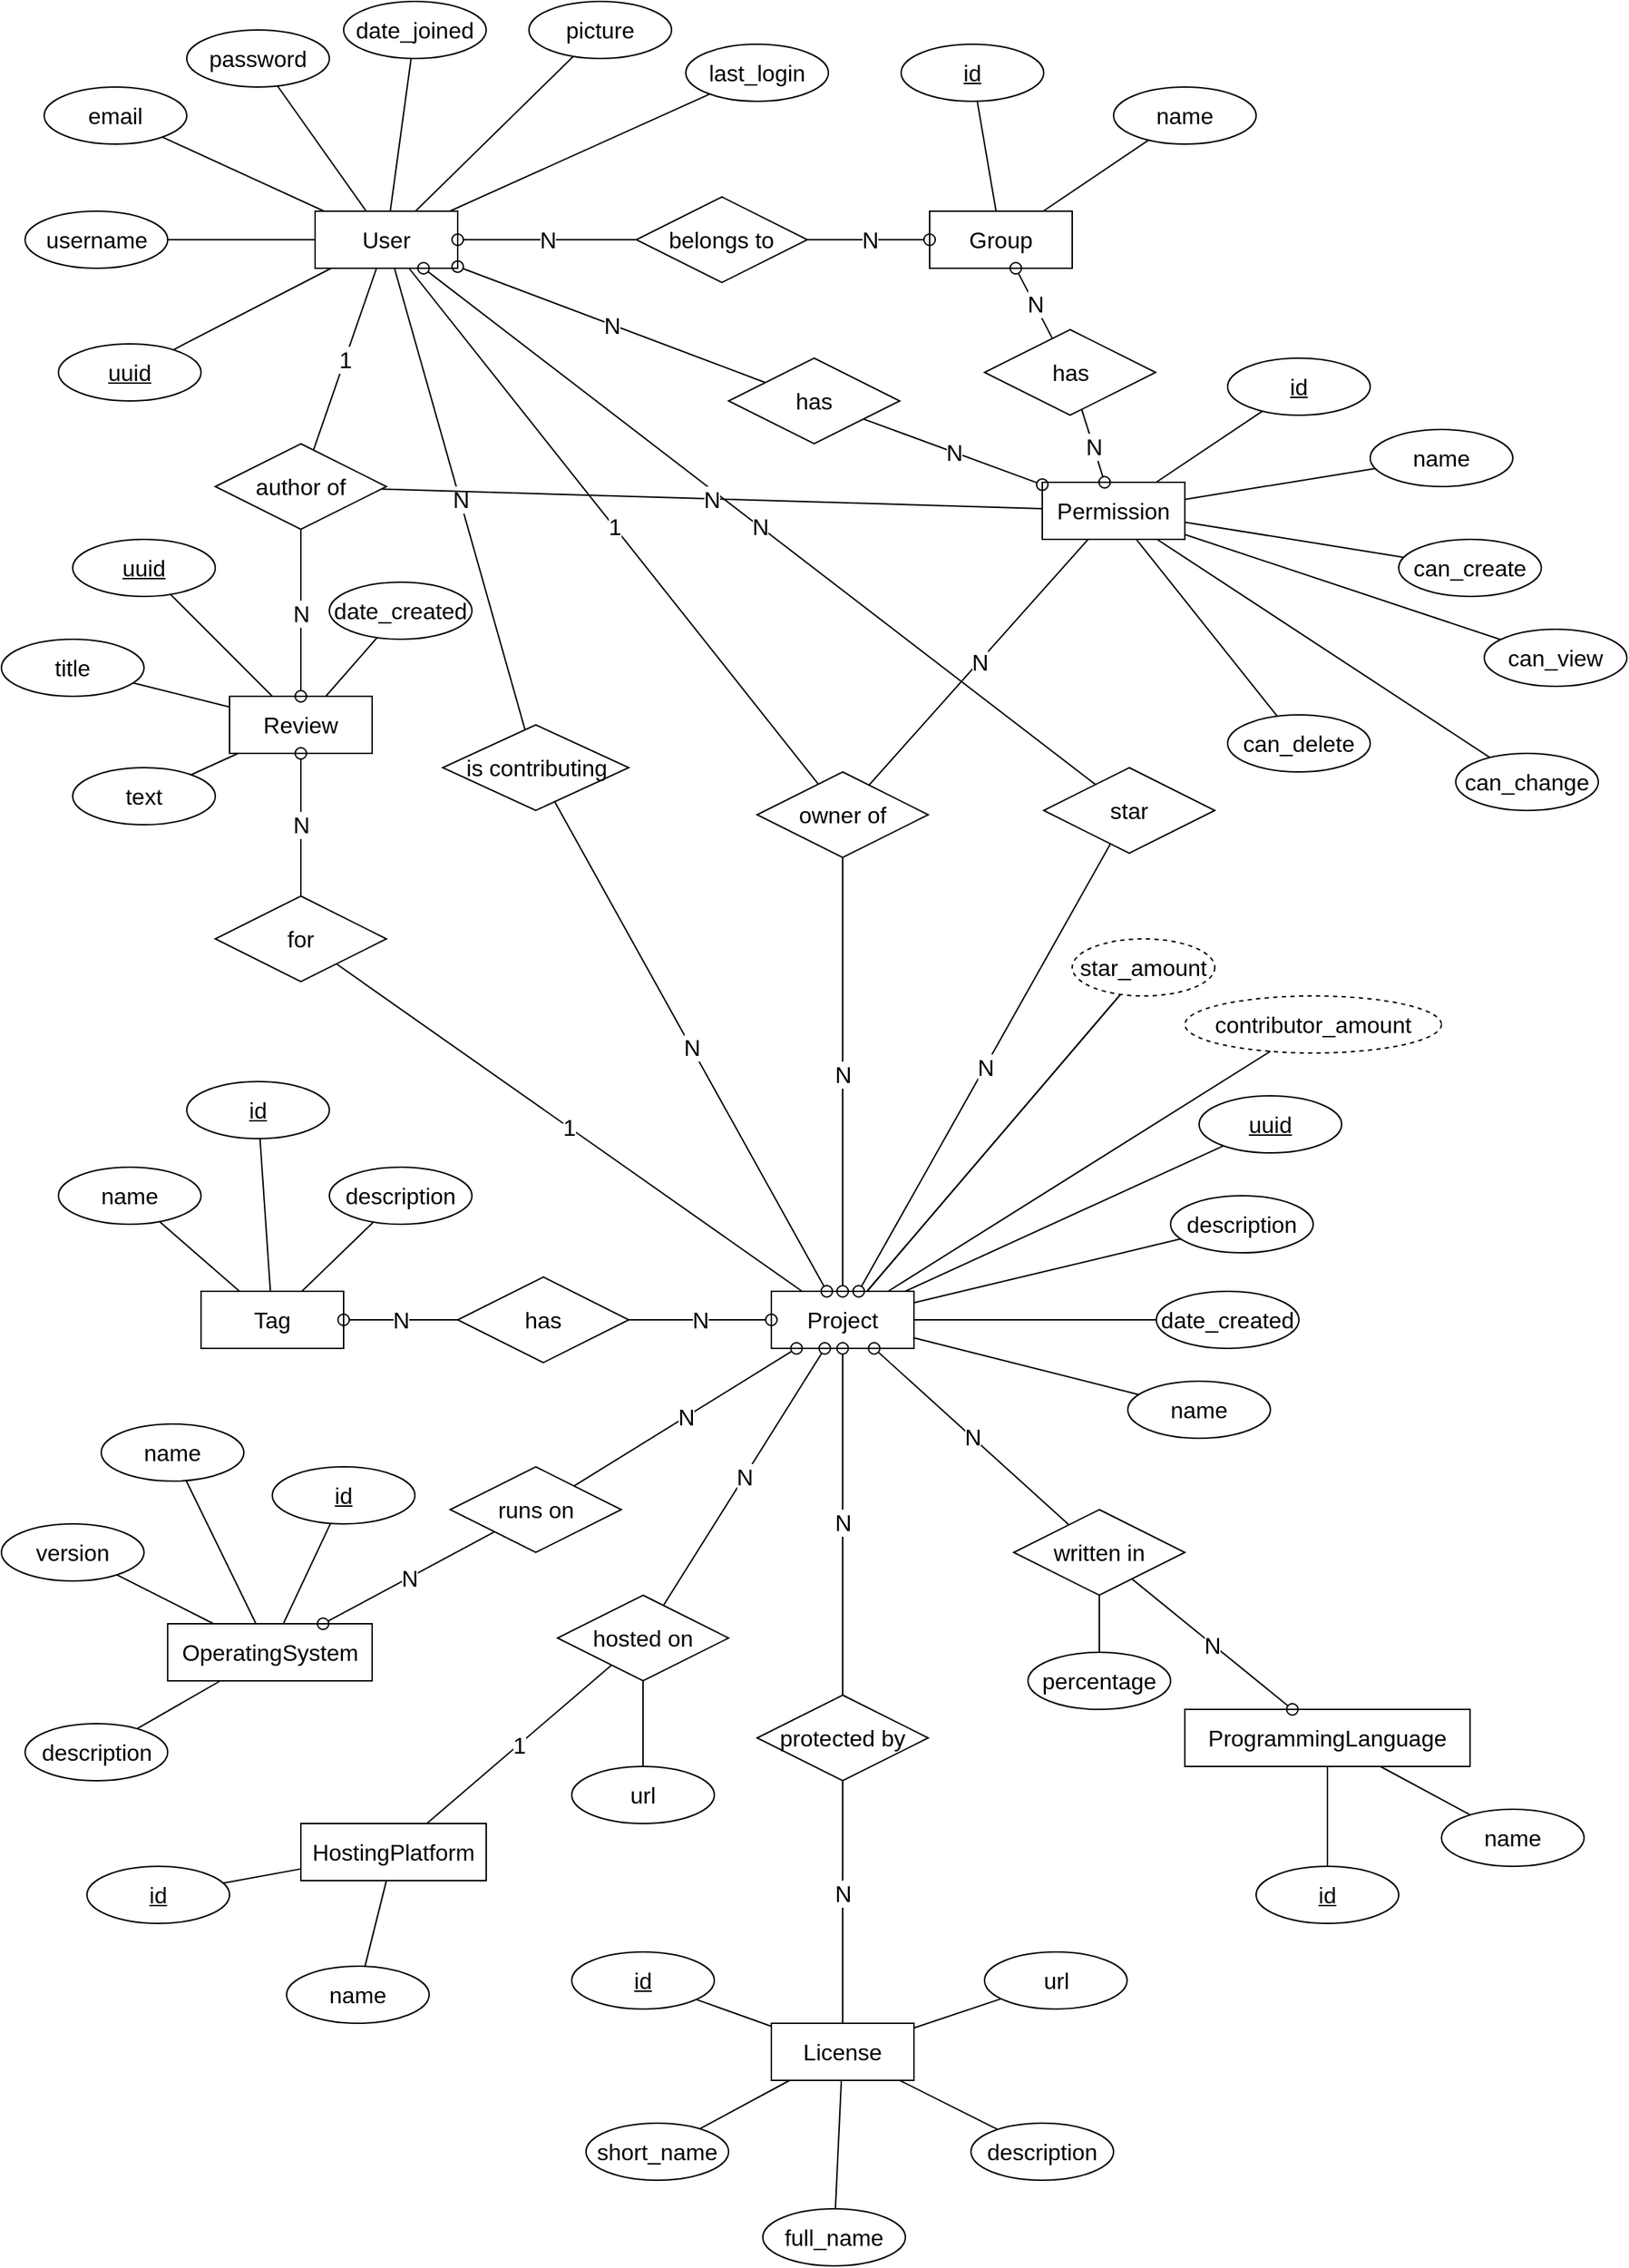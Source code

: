 <mxfile version="21.1.5" type="embed">
  <diagram name="Page-1" id="9f46799a-70d6-7492-0946-bef42562c5a5">
    <mxGraphModel dx="-41" dy="817" grid="1" gridSize="10" guides="1" tooltips="1" connect="1" arrows="1" fold="1" page="1" pageScale="1" pageWidth="1169" pageHeight="1654" background="none" math="0" shadow="0">
      <root>
        <mxCell id="0" />
        <mxCell id="1" parent="0" />
        <mxCell id="252" value="&lt;div&gt;User&lt;/div&gt;" style="whiteSpace=wrap;html=1;align=center;fontSize=16;movable=0;resizable=0;rotatable=0;deletable=0;editable=0;locked=1;connectable=0;" parent="1" vertex="1">
          <mxGeometry x="1404" y="181" width="100" height="40" as="geometry" />
        </mxCell>
        <mxCell id="253" value="username" style="ellipse;whiteSpace=wrap;html=1;align=center;fontSize=16;movable=0;resizable=0;rotatable=0;deletable=0;editable=0;locked=1;connectable=0;" parent="1" vertex="1">
          <mxGeometry x="1200.61" y="181" width="100" height="40" as="geometry" />
        </mxCell>
        <mxCell id="254" value="uuid" style="ellipse;whiteSpace=wrap;html=1;align=center;fontStyle=4;fontSize=16;movable=0;resizable=0;rotatable=0;deletable=0;editable=0;locked=1;connectable=0;" parent="1" vertex="1">
          <mxGeometry x="1224" y="274" width="100" height="40" as="geometry" />
        </mxCell>
        <mxCell id="255" value="email" style="ellipse;whiteSpace=wrap;html=1;align=center;fontSize=16;movable=0;resizable=0;rotatable=0;deletable=0;editable=0;locked=1;connectable=0;" parent="1" vertex="1">
          <mxGeometry x="1214" y="94" width="100" height="40" as="geometry" />
        </mxCell>
        <mxCell id="256" value="password" style="ellipse;whiteSpace=wrap;html=1;align=center;fontSize=16;movable=0;resizable=0;rotatable=0;deletable=0;editable=0;locked=1;connectable=0;" parent="1" vertex="1">
          <mxGeometry x="1314" y="54" width="100" height="40" as="geometry" />
        </mxCell>
        <mxCell id="257" value="" style="endArrow=none;html=1;rounded=0;fontSize=12;startSize=8;endSize=8;curved=1;movable=0;resizable=0;rotatable=0;deletable=0;editable=0;locked=1;connectable=0;" parent="1" source="254" target="252" edge="1">
          <mxGeometry relative="1" as="geometry">
            <mxPoint x="2235" y="701" as="sourcePoint" />
            <mxPoint x="2395" y="701" as="targetPoint" />
          </mxGeometry>
        </mxCell>
        <mxCell id="258" value="" style="endArrow=none;html=1;rounded=0;fontSize=12;startSize=8;endSize=8;curved=1;movable=0;resizable=0;rotatable=0;deletable=0;editable=0;locked=1;connectable=0;" parent="1" source="255" target="252" edge="1">
          <mxGeometry relative="1" as="geometry">
            <mxPoint x="2235" y="701" as="sourcePoint" />
            <mxPoint x="2395" y="701" as="targetPoint" />
          </mxGeometry>
        </mxCell>
        <mxCell id="259" value="" style="endArrow=none;html=1;rounded=0;fontSize=12;startSize=8;endSize=8;curved=1;movable=0;resizable=0;rotatable=0;deletable=0;editable=0;locked=1;connectable=0;" parent="1" source="252" target="256" edge="1">
          <mxGeometry relative="1" as="geometry">
            <mxPoint x="2235" y="701" as="sourcePoint" />
            <mxPoint x="2395" y="701" as="targetPoint" />
          </mxGeometry>
        </mxCell>
        <mxCell id="260" value="" style="endArrow=none;html=1;rounded=0;fontSize=12;startSize=8;endSize=8;curved=1;movable=0;resizable=0;rotatable=0;deletable=0;editable=0;locked=1;connectable=0;" parent="1" source="253" target="252" edge="1">
          <mxGeometry relative="1" as="geometry">
            <mxPoint x="2235" y="701" as="sourcePoint" />
            <mxPoint x="2395" y="701" as="targetPoint" />
          </mxGeometry>
        </mxCell>
        <mxCell id="261" value="&lt;div&gt;Project&lt;/div&gt;" style="whiteSpace=wrap;html=1;align=center;fontSize=16;movable=0;resizable=0;rotatable=0;deletable=0;editable=0;locked=1;connectable=0;" parent="1" vertex="1">
          <mxGeometry x="1724" y="938" width="100" height="40" as="geometry" />
        </mxCell>
        <mxCell id="262" value="uuid" style="ellipse;whiteSpace=wrap;html=1;align=center;fontStyle=4;fontSize=16;movable=0;resizable=0;rotatable=0;deletable=0;editable=0;locked=1;connectable=0;" parent="1" vertex="1">
          <mxGeometry x="2024" y="801" width="100" height="40" as="geometry" />
        </mxCell>
        <mxCell id="263" value="name" style="ellipse;whiteSpace=wrap;html=1;align=center;fontSize=16;movable=0;resizable=0;rotatable=0;deletable=0;editable=0;locked=1;connectable=0;" parent="1" vertex="1">
          <mxGeometry x="1974" y="1001" width="100" height="40" as="geometry" />
        </mxCell>
        <mxCell id="264" value="&lt;div&gt;description&lt;/div&gt;" style="ellipse;whiteSpace=wrap;html=1;align=center;fontSize=16;movable=0;resizable=0;rotatable=0;deletable=0;editable=0;locked=1;connectable=0;" parent="1" vertex="1">
          <mxGeometry x="2004" y="871" width="100" height="40" as="geometry" />
        </mxCell>
        <mxCell id="265" value="date_created" style="ellipse;whiteSpace=wrap;html=1;align=center;fontSize=16;movable=0;resizable=0;rotatable=0;deletable=0;editable=0;locked=1;connectable=0;" parent="1" vertex="1">
          <mxGeometry x="1994" y="938" width="100" height="40" as="geometry" />
        </mxCell>
        <mxCell id="266" value="" style="endArrow=none;html=1;rounded=0;fontSize=12;startSize=8;endSize=8;curved=1;movable=0;resizable=0;rotatable=0;deletable=0;editable=0;locked=1;connectable=0;" parent="1" source="261" target="264" edge="1">
          <mxGeometry relative="1" as="geometry">
            <mxPoint x="2245" y="3551" as="sourcePoint" />
            <mxPoint x="2405" y="3551" as="targetPoint" />
          </mxGeometry>
        </mxCell>
        <mxCell id="267" value="" style="endArrow=none;html=1;rounded=0;fontSize=12;startSize=8;endSize=8;curved=1;movable=0;resizable=0;rotatable=0;deletable=0;editable=0;locked=1;connectable=0;" parent="1" source="263" target="261" edge="1">
          <mxGeometry relative="1" as="geometry">
            <mxPoint x="2245" y="3551" as="sourcePoint" />
            <mxPoint x="2405" y="3551" as="targetPoint" />
          </mxGeometry>
        </mxCell>
        <mxCell id="268" value="" style="endArrow=none;html=1;rounded=0;fontSize=12;startSize=8;endSize=8;curved=1;movable=0;resizable=0;rotatable=0;deletable=0;editable=0;locked=1;connectable=0;" parent="1" source="262" target="261" edge="1">
          <mxGeometry relative="1" as="geometry">
            <mxPoint x="2245" y="3551" as="sourcePoint" />
            <mxPoint x="2405" y="3551" as="targetPoint" />
          </mxGeometry>
        </mxCell>
        <mxCell id="269" value="" style="endArrow=none;html=1;rounded=0;fontSize=12;startSize=8;endSize=8;curved=1;movable=0;resizable=0;rotatable=0;deletable=0;editable=0;locked=1;connectable=0;" parent="1" source="261" target="265" edge="1">
          <mxGeometry relative="1" as="geometry">
            <mxPoint x="2245" y="3551" as="sourcePoint" />
            <mxPoint x="2405" y="3551" as="targetPoint" />
          </mxGeometry>
        </mxCell>
        <mxCell id="271" value="" style="endArrow=oval;html=1;rounded=0;fontSize=12;startSize=8;endSize=8;startArrow=none;startFill=0;endFill=0;movable=0;resizable=0;rotatable=0;deletable=0;editable=0;locked=1;connectable=0;" parent="1" source="429" target="261" edge="1">
          <mxGeometry relative="1" as="geometry">
            <mxPoint x="1774" y="646.0" as="sourcePoint" />
            <mxPoint x="2405" y="3551" as="targetPoint" />
          </mxGeometry>
        </mxCell>
        <mxCell id="272" value="N" style="edgeLabel;html=1;align=center;verticalAlign=middle;resizable=0;points=[];fontSize=16;movable=0;rotatable=0;deletable=0;editable=0;locked=1;connectable=0;" parent="271" vertex="1" connectable="0">
          <mxGeometry relative="1" as="geometry">
            <mxPoint as="offset" />
          </mxGeometry>
        </mxCell>
        <mxCell id="273" value="" style="endArrow=none;html=1;rounded=0;fontSize=12;startSize=8;endSize=8;curved=1;movable=0;resizable=0;rotatable=0;deletable=0;editable=0;locked=1;connectable=0;" parent="1" source="252" target="429" edge="1">
          <mxGeometry relative="1" as="geometry">
            <mxPoint x="2265" y="1401" as="sourcePoint" />
            <mxPoint x="1772.788" y="556.548" as="targetPoint" />
          </mxGeometry>
        </mxCell>
        <mxCell id="274" value="&lt;div&gt;1&lt;/div&gt;" style="edgeLabel;html=1;align=center;verticalAlign=middle;resizable=0;points=[];fontSize=16;movable=0;rotatable=0;deletable=0;editable=0;locked=1;connectable=0;" parent="273" vertex="1" connectable="0">
          <mxGeometry relative="1" as="geometry">
            <mxPoint as="offset" />
          </mxGeometry>
        </mxCell>
        <mxCell id="275" value="License" style="whiteSpace=wrap;html=1;align=center;fontSize=16;movable=0;resizable=0;rotatable=0;deletable=0;editable=0;locked=1;connectable=0;" parent="1" vertex="1">
          <mxGeometry x="1724" y="1451" width="100" height="40" as="geometry" />
        </mxCell>
        <mxCell id="276" value="protected by" style="shape=rhombus;perimeter=rhombusPerimeter;whiteSpace=wrap;html=1;align=center;fontSize=16;movable=0;resizable=0;rotatable=0;deletable=0;editable=0;locked=1;connectable=0;" parent="1" vertex="1">
          <mxGeometry x="1714" y="1221" width="120" height="60" as="geometry" />
        </mxCell>
        <mxCell id="277" value="" style="endArrow=none;html=1;rounded=0;fontSize=12;startSize=8;endSize=8;curved=1;endFill=0;movable=0;resizable=0;rotatable=0;deletable=0;editable=0;locked=1;connectable=0;" parent="1" source="276" target="275" edge="1">
          <mxGeometry relative="1" as="geometry">
            <mxPoint x="3135" y="3621" as="sourcePoint" />
            <mxPoint x="3495" y="4151" as="targetPoint" />
          </mxGeometry>
        </mxCell>
        <mxCell id="278" value="&lt;div&gt;N&lt;/div&gt;" style="edgeLabel;html=1;align=center;verticalAlign=middle;resizable=0;points=[];fontSize=16;movable=0;rotatable=0;deletable=0;editable=0;locked=1;connectable=0;" parent="277" vertex="1" connectable="0">
          <mxGeometry relative="1" as="geometry">
            <mxPoint y="-6" as="offset" />
          </mxGeometry>
        </mxCell>
        <mxCell id="279" value="" style="endArrow=none;html=1;rounded=0;fontSize=12;startSize=8;endSize=8;curved=1;startArrow=oval;startFill=0;movable=0;resizable=0;rotatable=0;deletable=0;editable=0;locked=1;connectable=0;" parent="1" source="261" target="276" edge="1">
          <mxGeometry relative="1" as="geometry">
            <mxPoint x="1865" y="2591" as="sourcePoint" />
            <mxPoint x="1695" y="2621" as="targetPoint" />
          </mxGeometry>
        </mxCell>
        <mxCell id="280" value="N" style="edgeLabel;html=1;align=center;verticalAlign=middle;resizable=0;points=[];fontSize=16;movable=0;rotatable=0;deletable=0;editable=0;locked=1;connectable=0;" parent="279" vertex="1" connectable="0">
          <mxGeometry relative="1" as="geometry">
            <mxPoint as="offset" />
          </mxGeometry>
        </mxCell>
        <mxCell id="281" value="&lt;div&gt;short_name&lt;/div&gt;" style="ellipse;whiteSpace=wrap;html=1;align=center;fontSize=16;movable=0;resizable=0;rotatable=0;deletable=0;editable=0;locked=1;connectable=0;" parent="1" vertex="1">
          <mxGeometry x="1594" y="1521" width="100" height="40" as="geometry" />
        </mxCell>
        <mxCell id="282" value="id" style="ellipse;whiteSpace=wrap;html=1;align=center;fontStyle=4;fontSize=16;movable=0;resizable=0;rotatable=0;deletable=0;editable=0;locked=1;connectable=0;" parent="1" vertex="1">
          <mxGeometry x="1584" y="1401" width="100" height="40" as="geometry" />
        </mxCell>
        <mxCell id="283" value="&lt;div&gt;full_name&lt;/div&gt;" style="ellipse;whiteSpace=wrap;html=1;align=center;fontSize=16;movable=0;resizable=0;rotatable=0;deletable=0;editable=0;locked=1;connectable=0;" parent="1" vertex="1">
          <mxGeometry x="1718" y="1581" width="100" height="40" as="geometry" />
        </mxCell>
        <mxCell id="284" value="url" style="ellipse;whiteSpace=wrap;html=1;align=center;fontSize=16;movable=0;resizable=0;rotatable=0;deletable=0;editable=0;locked=1;connectable=0;" parent="1" vertex="1">
          <mxGeometry x="1873.5" y="1401" width="100" height="40" as="geometry" />
        </mxCell>
        <mxCell id="285" value="description" style="ellipse;whiteSpace=wrap;html=1;align=center;fontSize=16;movable=0;resizable=0;rotatable=0;deletable=0;editable=0;locked=1;connectable=0;" parent="1" vertex="1">
          <mxGeometry x="1864" y="1521" width="100" height="40" as="geometry" />
        </mxCell>
        <mxCell id="286" value="" style="endArrow=none;html=1;rounded=0;fontSize=12;startSize=8;endSize=8;curved=1;movable=0;resizable=0;rotatable=0;deletable=0;editable=0;locked=1;connectable=0;" parent="1" source="285" target="275" edge="1">
          <mxGeometry relative="1" as="geometry">
            <mxPoint x="3155" y="4049.5" as="sourcePoint" />
            <mxPoint x="3315" y="4049.5" as="targetPoint" />
          </mxGeometry>
        </mxCell>
        <mxCell id="287" value="" style="endArrow=none;html=1;rounded=0;fontSize=12;startSize=8;endSize=8;curved=1;movable=0;resizable=0;rotatable=0;deletable=0;editable=0;locked=1;connectable=0;" parent="1" source="275" target="283" edge="1">
          <mxGeometry relative="1" as="geometry">
            <mxPoint x="3005" y="4269.5" as="sourcePoint" />
            <mxPoint x="3165" y="4269.5" as="targetPoint" />
          </mxGeometry>
        </mxCell>
        <mxCell id="288" value="" style="endArrow=none;html=1;rounded=0;fontSize=12;startSize=8;endSize=8;curved=1;movable=0;resizable=0;rotatable=0;deletable=0;editable=0;locked=1;connectable=0;" parent="1" source="275" target="284" edge="1">
          <mxGeometry relative="1" as="geometry">
            <mxPoint x="3155" y="4049.5" as="sourcePoint" />
            <mxPoint x="3315" y="4049.5" as="targetPoint" />
          </mxGeometry>
        </mxCell>
        <mxCell id="289" value="" style="endArrow=none;html=1;rounded=0;fontSize=12;startSize=8;endSize=8;curved=1;movable=0;resizable=0;rotatable=0;deletable=0;editable=0;locked=1;connectable=0;" parent="1" source="275" target="281" edge="1">
          <mxGeometry relative="1" as="geometry">
            <mxPoint x="2235" y="3689.5" as="sourcePoint" />
            <mxPoint x="2395" y="3689.5" as="targetPoint" />
          </mxGeometry>
        </mxCell>
        <mxCell id="290" value="" style="endArrow=none;html=1;rounded=0;fontSize=12;startSize=8;endSize=8;curved=1;movable=0;resizable=0;rotatable=0;deletable=0;editable=0;locked=1;connectable=0;" parent="1" source="282" target="275" edge="1">
          <mxGeometry relative="1" as="geometry">
            <mxPoint x="3155" y="4049.5" as="sourcePoint" />
            <mxPoint x="3315" y="4049.5" as="targetPoint" />
          </mxGeometry>
        </mxCell>
        <mxCell id="291" value="" style="endArrow=none;html=1;rounded=0;fontSize=12;startSize=8;endSize=8;curved=1;startArrow=oval;startFill=0;movable=0;resizable=0;rotatable=0;deletable=0;editable=0;locked=1;connectable=0;" parent="1" source="261" target="294" edge="1">
          <mxGeometry relative="1" as="geometry">
            <mxPoint x="2725" y="3631" as="sourcePoint" />
            <mxPoint x="3155" y="3441" as="targetPoint" />
          </mxGeometry>
        </mxCell>
        <mxCell id="292" value="N" style="edgeLabel;html=1;align=center;verticalAlign=middle;resizable=0;points=[];fontSize=16;movable=0;rotatable=0;deletable=0;editable=0;locked=1;connectable=0;" parent="291" vertex="1" connectable="0">
          <mxGeometry relative="1" as="geometry">
            <mxPoint as="offset" />
          </mxGeometry>
        </mxCell>
        <mxCell id="293" value="HostingPlatform" style="whiteSpace=wrap;html=1;align=center;fontSize=16;movable=0;resizable=0;rotatable=0;deletable=0;editable=0;locked=1;connectable=0;" parent="1" vertex="1">
          <mxGeometry x="1394.0" y="1311" width="130" height="40" as="geometry" />
        </mxCell>
        <mxCell id="294" value="hosted on" style="shape=rhombus;perimeter=rhombusPerimeter;whiteSpace=wrap;html=1;align=center;fontSize=16;movable=0;resizable=0;rotatable=0;deletable=0;editable=0;locked=1;connectable=0;" parent="1" vertex="1">
          <mxGeometry x="1574" y="1151" width="120" height="60" as="geometry" />
        </mxCell>
        <mxCell id="295" value="" style="endArrow=none;html=1;rounded=0;fontSize=12;startSize=8;endSize=8;curved=1;endFill=0;movable=0;resizable=0;rotatable=0;deletable=0;editable=0;locked=1;connectable=0;" parent="1" source="294" target="293" edge="1">
          <mxGeometry relative="1" as="geometry">
            <mxPoint x="1695" y="2501" as="sourcePoint" />
            <mxPoint x="1695" y="2691" as="targetPoint" />
          </mxGeometry>
        </mxCell>
        <mxCell id="296" value="1" style="edgeLabel;html=1;align=center;verticalAlign=middle;resizable=0;points=[];fontSize=16;movable=0;rotatable=0;deletable=0;editable=0;locked=1;connectable=0;" parent="295" vertex="1" connectable="0">
          <mxGeometry relative="1" as="geometry">
            <mxPoint as="offset" />
          </mxGeometry>
        </mxCell>
        <mxCell id="297" value="name" style="ellipse;whiteSpace=wrap;html=1;align=center;fontSize=16;strokeColor=default;movable=0;resizable=0;rotatable=0;deletable=0;editable=0;locked=1;connectable=0;" parent="1" vertex="1">
          <mxGeometry x="1384.0" y="1411" width="100" height="40" as="geometry" />
        </mxCell>
        <mxCell id="298" value="url" style="ellipse;whiteSpace=wrap;html=1;align=center;fontSize=16;movable=0;resizable=0;rotatable=0;deletable=0;editable=0;locked=1;connectable=0;" parent="1" vertex="1">
          <mxGeometry x="1584" y="1271" width="100" height="40" as="geometry" />
        </mxCell>
        <mxCell id="299" value="&lt;div&gt;id&lt;/div&gt;" style="ellipse;whiteSpace=wrap;html=1;align=center;fontStyle=4;fontSize=16;movable=0;resizable=0;rotatable=0;deletable=0;editable=0;locked=1;connectable=0;" parent="1" vertex="1">
          <mxGeometry x="1244.0" y="1341" width="100" height="40" as="geometry" />
        </mxCell>
        <mxCell id="300" value="" style="endArrow=none;html=1;rounded=0;fontSize=12;startSize=8;endSize=8;curved=1;movable=0;resizable=0;rotatable=0;deletable=0;editable=0;locked=1;connectable=0;" parent="1" source="294" target="298" edge="1">
          <mxGeometry relative="1" as="geometry">
            <mxPoint x="1771.61" y="3401" as="sourcePoint" />
            <mxPoint x="1931.61" y="3401" as="targetPoint" />
          </mxGeometry>
        </mxCell>
        <mxCell id="301" value="" style="endArrow=none;html=1;rounded=0;fontSize=12;startSize=8;endSize=8;curved=1;movable=0;resizable=0;rotatable=0;deletable=0;editable=0;locked=1;connectable=0;" parent="1" source="297" target="293" edge="1">
          <mxGeometry relative="1" as="geometry">
            <mxPoint x="1771.61" y="3401" as="sourcePoint" />
            <mxPoint x="1931.61" y="3401" as="targetPoint" />
          </mxGeometry>
        </mxCell>
        <mxCell id="302" value="" style="endArrow=none;html=1;rounded=0;fontSize=12;startSize=8;endSize=8;curved=1;movable=0;resizable=0;rotatable=0;deletable=0;editable=0;locked=1;connectable=0;" parent="1" source="299" target="293" edge="1">
          <mxGeometry relative="1" as="geometry">
            <mxPoint x="1771.61" y="3401" as="sourcePoint" />
            <mxPoint x="1931.61" y="3401" as="targetPoint" />
          </mxGeometry>
        </mxCell>
        <mxCell id="303" value="date_joined" style="ellipse;whiteSpace=wrap;html=1;align=center;fontSize=16;movable=0;resizable=0;rotatable=0;deletable=0;editable=0;locked=1;connectable=0;" parent="1" vertex="1">
          <mxGeometry x="1424" y="34" width="100" height="40" as="geometry" />
        </mxCell>
        <mxCell id="304" value="" style="endArrow=none;html=1;rounded=0;fontSize=12;startSize=8;endSize=8;curved=1;movable=0;resizable=0;rotatable=0;deletable=0;editable=0;locked=1;connectable=0;" parent="1" source="303" target="252" edge="1">
          <mxGeometry relative="1" as="geometry">
            <mxPoint x="1865" y="701" as="sourcePoint" />
            <mxPoint x="1915" y="621" as="targetPoint" />
          </mxGeometry>
        </mxCell>
        <mxCell id="305" value="ProgrammingLanguage" style="whiteSpace=wrap;html=1;align=center;fontSize=16;movable=0;resizable=0;rotatable=0;deletable=0;editable=0;locked=1;connectable=0;" parent="1" vertex="1">
          <mxGeometry x="2014" y="1231" width="200" height="40" as="geometry" />
        </mxCell>
        <mxCell id="306" value="written in" style="shape=rhombus;perimeter=rhombusPerimeter;whiteSpace=wrap;html=1;align=center;fontSize=16;movable=0;resizable=0;rotatable=0;deletable=0;editable=0;locked=1;connectable=0;" parent="1" vertex="1">
          <mxGeometry x="1894" y="1091" width="120" height="60" as="geometry" />
        </mxCell>
        <mxCell id="307" value="" style="endArrow=oval;html=1;rounded=0;fontSize=12;startSize=8;endSize=8;curved=1;endFill=0;movable=0;resizable=0;rotatable=0;deletable=0;editable=0;locked=1;connectable=0;" parent="1" source="306" target="305" edge="1">
          <mxGeometry relative="1" as="geometry">
            <mxPoint x="3204" y="2851" as="sourcePoint" />
            <mxPoint x="3394" y="2811" as="targetPoint" />
          </mxGeometry>
        </mxCell>
        <mxCell id="308" value="N" style="edgeLabel;html=1;align=center;verticalAlign=middle;resizable=0;points=[];fontSize=16;movable=0;rotatable=0;deletable=0;editable=0;locked=1;connectable=0;" parent="307" vertex="1" connectable="0">
          <mxGeometry relative="1" as="geometry">
            <mxPoint as="offset" />
          </mxGeometry>
        </mxCell>
        <mxCell id="309" value="" style="endArrow=none;html=1;rounded=0;fontSize=12;startSize=8;endSize=8;curved=1;startArrow=oval;startFill=0;movable=0;resizable=0;rotatable=0;deletable=0;editable=0;locked=1;connectable=0;" parent="1" source="261" target="306" edge="1">
          <mxGeometry relative="1" as="geometry">
            <mxPoint x="2915" y="3161" as="sourcePoint" />
            <mxPoint x="3075" y="3161" as="targetPoint" />
          </mxGeometry>
        </mxCell>
        <mxCell id="310" value="N" style="edgeLabel;html=1;align=center;verticalAlign=middle;resizable=0;points=[];fontSize=16;movable=0;rotatable=0;deletable=0;editable=0;locked=1;connectable=0;" parent="309" vertex="1" connectable="0">
          <mxGeometry relative="1" as="geometry">
            <mxPoint as="offset" />
          </mxGeometry>
        </mxCell>
        <mxCell id="311" value="percentage" style="ellipse;whiteSpace=wrap;html=1;align=center;fontSize=16;movable=0;resizable=0;rotatable=0;deletable=0;editable=0;locked=1;connectable=0;" parent="1" vertex="1">
          <mxGeometry x="1904" y="1191" width="100" height="40" as="geometry" />
        </mxCell>
        <mxCell id="312" value="" style="endArrow=none;html=1;rounded=0;fontSize=12;startSize=8;endSize=8;curved=1;movable=0;resizable=0;rotatable=0;deletable=0;editable=0;locked=1;connectable=0;" parent="1" source="305" target="315" edge="1">
          <mxGeometry relative="1" as="geometry">
            <mxPoint x="3204" y="2791" as="sourcePoint" />
            <mxPoint x="3174.0" y="2571" as="targetPoint" />
          </mxGeometry>
        </mxCell>
        <mxCell id="313" value="" style="endArrow=none;html=1;rounded=0;fontSize=12;startSize=8;endSize=8;curved=1;movable=0;resizable=0;rotatable=0;deletable=0;editable=0;locked=1;connectable=0;" parent="1" source="306" target="311" edge="1">
          <mxGeometry relative="1" as="geometry">
            <mxPoint x="3204" y="2791" as="sourcePoint" />
            <mxPoint x="3307.642" y="1751.053" as="targetPoint" />
          </mxGeometry>
        </mxCell>
        <mxCell id="314" style="edgeStyle=none;curved=1;rounded=0;orthogonalLoop=1;jettySize=auto;html=1;exitX=1;exitY=0;exitDx=0;exitDy=0;fontSize=12;startSize=8;endSize=8;movable=0;resizable=0;rotatable=0;deletable=0;editable=0;locked=1;connectable=0;" parent="1" edge="1">
          <mxGeometry relative="1" as="geometry">
            <mxPoint x="1594" y="586" as="sourcePoint" />
            <mxPoint x="1594" y="586" as="targetPoint" />
          </mxGeometry>
        </mxCell>
        <mxCell id="315" value="&lt;div&gt;id&lt;/div&gt;" style="ellipse;whiteSpace=wrap;html=1;align=center;fontStyle=4;fontSize=16;movable=0;resizable=0;rotatable=0;deletable=0;editable=0;locked=1;connectable=0;" parent="1" vertex="1">
          <mxGeometry x="2064" y="1341" width="100" height="40" as="geometry" />
        </mxCell>
        <mxCell id="316" value="name" style="ellipse;whiteSpace=wrap;html=1;align=center;fontSize=16;movable=0;resizable=0;rotatable=0;deletable=0;editable=0;locked=1;connectable=0;" parent="1" vertex="1">
          <mxGeometry x="2194" y="1301" width="100" height="40" as="geometry" />
        </mxCell>
        <mxCell id="317" value="" style="endArrow=none;html=1;rounded=0;fontSize=12;startSize=8;endSize=8;curved=1;movable=0;resizable=0;rotatable=0;deletable=0;editable=0;locked=1;connectable=0;" parent="1" source="305" target="316" edge="1">
          <mxGeometry relative="1" as="geometry">
            <mxPoint x="3044" y="2771" as="sourcePoint" />
            <mxPoint x="3204" y="2771" as="targetPoint" />
          </mxGeometry>
        </mxCell>
        <mxCell id="318" value="OperatingSystem" style="whiteSpace=wrap;html=1;align=center;fontSize=16;movable=0;resizable=0;rotatable=0;deletable=0;editable=0;locked=1;connectable=0;" parent="1" vertex="1">
          <mxGeometry x="1300.61" y="1171" width="143.39" height="40" as="geometry" />
        </mxCell>
        <mxCell id="319" value="" style="endArrow=none;html=1;rounded=0;fontSize=12;startSize=8;endSize=8;curved=1;startArrow=oval;startFill=0;movable=0;resizable=0;rotatable=0;deletable=0;editable=0;locked=1;connectable=0;" parent="1" source="261" target="323" edge="1">
          <mxGeometry relative="1" as="geometry">
            <mxPoint x="3305" y="3541" as="sourcePoint" />
            <mxPoint x="3215" y="3621" as="targetPoint" />
          </mxGeometry>
        </mxCell>
        <mxCell id="320" value="" style="resizable=0;html=1;whiteSpace=wrap;align=right;verticalAlign=bottom;fontSize=16;movable=0;rotatable=0;deletable=0;editable=0;locked=1;connectable=0;" parent="319" connectable="0" vertex="1">
          <mxGeometry x="1" relative="1" as="geometry" />
        </mxCell>
        <mxCell id="321" value="N" style="edgeLabel;html=1;align=center;verticalAlign=middle;resizable=0;points=[];fontSize=16;movable=0;rotatable=0;deletable=0;editable=0;locked=1;connectable=0;" parent="319" vertex="1" connectable="0">
          <mxGeometry relative="1" as="geometry">
            <mxPoint as="offset" />
          </mxGeometry>
        </mxCell>
        <mxCell id="322" value="" style="endArrow=none;html=1;rounded=0;fontSize=12;startSize=8;endSize=8;curved=1;movable=0;resizable=0;rotatable=0;deletable=0;editable=0;locked=1;connectable=0;" parent="1" source="318" target="348" edge="1">
          <mxGeometry relative="1" as="geometry">
            <mxPoint x="1716.61" y="2921" as="sourcePoint" />
            <mxPoint x="1871.255" y="3015.142" as="targetPoint" />
          </mxGeometry>
        </mxCell>
        <mxCell id="323" value="runs on" style="shape=rhombus;perimeter=rhombusPerimeter;whiteSpace=wrap;html=1;align=center;fontSize=16;movable=0;resizable=0;rotatable=0;deletable=0;editable=0;locked=1;connectable=0;" parent="1" vertex="1">
          <mxGeometry x="1498.75" y="1061" width="120" height="60" as="geometry" />
        </mxCell>
        <mxCell id="324" value="name" style="ellipse;whiteSpace=wrap;html=1;align=center;fontSize=16;movable=0;resizable=0;rotatable=0;deletable=0;editable=0;locked=1;connectable=0;" parent="1" vertex="1">
          <mxGeometry x="1254" y="1031" width="100" height="40" as="geometry" />
        </mxCell>
        <mxCell id="325" value="description" style="ellipse;whiteSpace=wrap;html=1;align=center;fontSize=16;movable=0;resizable=0;rotatable=0;deletable=0;editable=0;locked=1;connectable=0;" parent="1" vertex="1">
          <mxGeometry x="1200.61" y="1241" width="100" height="40" as="geometry" />
        </mxCell>
        <mxCell id="326" value="" style="endArrow=none;html=1;rounded=0;fontSize=12;startSize=8;endSize=8;curved=1;movable=0;resizable=0;rotatable=0;deletable=0;editable=0;locked=1;connectable=0;" parent="1" source="318" target="324" edge="1">
          <mxGeometry relative="1" as="geometry">
            <mxPoint x="1716.61" y="3001" as="sourcePoint" />
            <mxPoint x="1876.61" y="3001" as="targetPoint" />
          </mxGeometry>
        </mxCell>
        <mxCell id="327" value="" style="endArrow=none;html=1;rounded=0;fontSize=12;startSize=8;endSize=8;curved=1;movable=0;resizable=0;rotatable=0;deletable=0;editable=0;locked=1;connectable=0;" parent="1" source="318" target="325" edge="1">
          <mxGeometry relative="1" as="geometry">
            <mxPoint x="1716.61" y="3001" as="sourcePoint" />
            <mxPoint x="1876.61" y="3001" as="targetPoint" />
          </mxGeometry>
        </mxCell>
        <mxCell id="328" value="version" style="ellipse;whiteSpace=wrap;html=1;align=center;fontSize=16;movable=0;resizable=0;rotatable=0;deletable=0;editable=0;locked=1;connectable=0;" parent="1" vertex="1">
          <mxGeometry x="1184" y="1101" width="100" height="40" as="geometry" />
        </mxCell>
        <mxCell id="329" value="" style="endArrow=none;html=1;rounded=0;fontSize=12;startSize=8;endSize=8;curved=1;movable=0;resizable=0;rotatable=0;deletable=0;editable=0;locked=1;connectable=0;" parent="1" source="328" target="318" edge="1">
          <mxGeometry relative="1" as="geometry">
            <mxPoint x="1550" y="2921" as="sourcePoint" />
            <mxPoint x="1710" y="2921" as="targetPoint" />
          </mxGeometry>
        </mxCell>
        <mxCell id="330" value="" style="endArrow=oval;html=1;rounded=0;fontSize=12;startSize=8;endSize=8;curved=1;endFill=0;movable=0;resizable=0;rotatable=0;deletable=0;editable=0;locked=1;connectable=0;" parent="1" source="323" target="318" edge="1">
          <mxGeometry relative="1" as="geometry">
            <mxPoint x="1550" y="2921" as="sourcePoint" />
            <mxPoint x="1710" y="2921" as="targetPoint" />
          </mxGeometry>
        </mxCell>
        <mxCell id="331" value="N" style="edgeLabel;html=1;align=center;verticalAlign=middle;resizable=0;points=[];fontSize=16;movable=0;rotatable=0;deletable=0;editable=0;locked=1;connectable=0;" parent="330" vertex="1" connectable="0">
          <mxGeometry relative="1" as="geometry">
            <mxPoint as="offset" />
          </mxGeometry>
        </mxCell>
        <mxCell id="332" style="edgeStyle=none;curved=1;rounded=0;orthogonalLoop=1;jettySize=auto;html=1;exitX=0.5;exitY=1;exitDx=0;exitDy=0;fontSize=12;startSize=8;endSize=8;movable=0;resizable=0;rotatable=0;deletable=0;editable=0;locked=1;connectable=0;" parent="1" source="262" target="262" edge="1">
          <mxGeometry relative="1" as="geometry" />
        </mxCell>
        <mxCell id="333" value="Tag" style="whiteSpace=wrap;html=1;align=center;fontSize=16;movable=0;resizable=0;rotatable=0;deletable=0;editable=0;locked=1;connectable=0;" parent="1" vertex="1">
          <mxGeometry x="1324" y="938" width="100" height="40" as="geometry" />
        </mxCell>
        <mxCell id="334" value="has" style="shape=rhombus;perimeter=rhombusPerimeter;whiteSpace=wrap;html=1;align=center;fontSize=16;movable=0;resizable=0;rotatable=0;deletable=0;editable=0;locked=1;connectable=0;" parent="1" vertex="1">
          <mxGeometry x="1504" y="928" width="120" height="60" as="geometry" />
        </mxCell>
        <mxCell id="335" value="" style="endArrow=oval;html=1;rounded=0;fontSize=12;startSize=8;endSize=8;curved=1;startArrow=none;startFill=0;endFill=0;movable=0;resizable=0;rotatable=0;deletable=0;editable=0;locked=1;connectable=0;" parent="1" source="334" target="261" edge="1">
          <mxGeometry relative="1" as="geometry">
            <mxPoint x="2865" y="3671" as="sourcePoint" />
            <mxPoint x="3025" y="3671" as="targetPoint" />
          </mxGeometry>
        </mxCell>
        <mxCell id="336" value="N" style="edgeLabel;html=1;align=center;verticalAlign=middle;resizable=0;points=[];fontSize=16;movable=0;rotatable=0;deletable=0;editable=0;locked=1;connectable=0;" parent="335" vertex="1" connectable="0">
          <mxGeometry relative="1" as="geometry">
            <mxPoint as="offset" />
          </mxGeometry>
        </mxCell>
        <mxCell id="337" value="" style="endArrow=none;html=1;rounded=0;fontSize=12;startSize=8;endSize=8;curved=1;endFill=0;startArrow=oval;startFill=0;movable=0;resizable=0;rotatable=0;deletable=0;editable=0;locked=1;connectable=0;" parent="1" source="333" target="334" edge="1">
          <mxGeometry relative="1" as="geometry">
            <mxPoint x="2847.22" y="3531" as="sourcePoint" />
            <mxPoint x="3174.998" y="1419.889" as="targetPoint" />
          </mxGeometry>
        </mxCell>
        <mxCell id="338" value="N" style="edgeLabel;html=1;align=center;verticalAlign=middle;resizable=0;points=[];fontSize=16;movable=0;rotatable=0;deletable=0;editable=0;locked=1;connectable=0;" parent="337" vertex="1" connectable="0">
          <mxGeometry relative="1" as="geometry">
            <mxPoint as="offset" />
          </mxGeometry>
        </mxCell>
        <mxCell id="339" value="id" style="ellipse;whiteSpace=wrap;html=1;align=center;fontStyle=4;fontSize=16;movable=0;resizable=0;rotatable=0;deletable=0;editable=0;locked=1;connectable=0;" parent="1" vertex="1">
          <mxGeometry x="1314" y="791" width="100" height="40" as="geometry" />
        </mxCell>
        <mxCell id="340" value="name" style="ellipse;whiteSpace=wrap;html=1;align=center;fontSize=16;movable=0;resizable=0;rotatable=0;deletable=0;editable=0;locked=1;connectable=0;" parent="1" vertex="1">
          <mxGeometry x="1224" y="851" width="100" height="40" as="geometry" />
        </mxCell>
        <mxCell id="341" value="&lt;div&gt;description&lt;/div&gt;" style="ellipse;whiteSpace=wrap;html=1;align=center;fontSize=16;movable=0;resizable=0;rotatable=0;deletable=0;editable=0;locked=1;connectable=0;" parent="1" vertex="1">
          <mxGeometry x="1414" y="851" width="100" height="40" as="geometry" />
        </mxCell>
        <mxCell id="342" value="" style="endArrow=none;html=1;rounded=0;fontSize=12;startSize=8;endSize=8;curved=1;movable=0;resizable=0;rotatable=0;deletable=0;editable=0;locked=1;connectable=0;" parent="1" source="333" target="340" edge="1">
          <mxGeometry relative="1" as="geometry">
            <mxPoint x="2898.22" y="1131" as="sourcePoint" />
            <mxPoint x="3058.22" y="1131" as="targetPoint" />
          </mxGeometry>
        </mxCell>
        <mxCell id="343" value="" style="endArrow=none;html=1;rounded=0;fontSize=12;startSize=8;endSize=8;curved=1;movable=0;resizable=0;rotatable=0;deletable=0;editable=0;locked=1;connectable=0;" parent="1" source="333" target="341" edge="1">
          <mxGeometry relative="1" as="geometry">
            <mxPoint x="2898.22" y="1131" as="sourcePoint" />
            <mxPoint x="3058.22" y="1131" as="targetPoint" />
          </mxGeometry>
        </mxCell>
        <mxCell id="344" value="" style="endArrow=none;html=1;rounded=0;fontSize=12;startSize=8;endSize=8;curved=1;movable=0;resizable=0;rotatable=0;deletable=0;editable=0;locked=1;connectable=0;" parent="1" source="333" target="339" edge="1">
          <mxGeometry relative="1" as="geometry">
            <mxPoint x="2898.22" y="1131" as="sourcePoint" />
            <mxPoint x="3058.22" y="1131" as="targetPoint" />
          </mxGeometry>
        </mxCell>
        <mxCell id="345" value="picture" style="ellipse;whiteSpace=wrap;html=1;align=center;fontSize=16;movable=0;resizable=0;rotatable=0;deletable=0;editable=0;locked=1;connectable=0;" parent="1" vertex="1">
          <mxGeometry x="1554" y="34" width="100" height="40" as="geometry" />
        </mxCell>
        <mxCell id="346" style="edgeStyle=none;curved=1;rounded=0;orthogonalLoop=1;jettySize=auto;html=1;exitX=0.5;exitY=1;exitDx=0;exitDy=0;fontSize=12;startSize=8;endSize=8;movable=0;resizable=0;rotatable=0;deletable=0;editable=0;locked=1;connectable=0;" parent="1" source="345" target="345" edge="1">
          <mxGeometry relative="1" as="geometry" />
        </mxCell>
        <mxCell id="347" value="" style="endArrow=none;html=1;rounded=0;fontSize=12;startSize=8;endSize=8;curved=1;movable=0;resizable=0;rotatable=0;deletable=0;editable=0;locked=1;connectable=0;" parent="1" source="252" target="345" edge="1">
          <mxGeometry relative="1" as="geometry">
            <mxPoint x="2295" y="651" as="sourcePoint" />
            <mxPoint x="2455" y="651" as="targetPoint" />
          </mxGeometry>
        </mxCell>
        <mxCell id="348" value="&lt;div&gt;id&lt;/div&gt;" style="ellipse;whiteSpace=wrap;html=1;align=center;fontStyle=4;fontSize=16;movable=0;resizable=0;rotatable=0;deletable=0;editable=0;locked=1;connectable=0;" parent="1" vertex="1">
          <mxGeometry x="1374.0" y="1061" width="100" height="40" as="geometry" />
        </mxCell>
        <mxCell id="349" value="last_login" style="ellipse;whiteSpace=wrap;html=1;align=center;fontSize=16;movable=0;resizable=0;rotatable=0;deletable=0;editable=0;locked=1;connectable=0;" parent="1" vertex="1">
          <mxGeometry x="1664" y="64" width="100" height="40" as="geometry" />
        </mxCell>
        <mxCell id="350" value="" style="endArrow=none;html=1;rounded=0;fontSize=12;startSize=8;endSize=8;curved=1;movable=0;resizable=0;rotatable=0;deletable=0;editable=0;locked=1;connectable=0;" parent="1" source="252" target="349" edge="1">
          <mxGeometry relative="1" as="geometry">
            <mxPoint x="1970" y="581" as="sourcePoint" />
            <mxPoint x="2020" y="401" as="targetPoint" />
          </mxGeometry>
        </mxCell>
        <mxCell id="351" value="Review" style="whiteSpace=wrap;html=1;align=center;fontSize=16;movable=0;resizable=0;rotatable=0;deletable=0;editable=0;locked=1;connectable=0;" parent="1" vertex="1">
          <mxGeometry x="1344" y="521" width="100" height="40" as="geometry" />
        </mxCell>
        <mxCell id="352" value="author of" style="shape=rhombus;perimeter=rhombusPerimeter;whiteSpace=wrap;html=1;align=center;fontSize=16;movable=0;resizable=0;rotatable=0;deletable=0;editable=0;locked=1;connectable=0;" parent="1" vertex="1">
          <mxGeometry x="1334" y="344" width="120" height="60" as="geometry" />
        </mxCell>
        <mxCell id="353" value="uuid" style="ellipse;whiteSpace=wrap;html=1;align=center;fontStyle=4;fontSize=16;strokeColor=default;movable=0;resizable=0;rotatable=0;deletable=0;editable=0;locked=1;connectable=0;" parent="1" vertex="1">
          <mxGeometry x="1234" y="411" width="100" height="40" as="geometry" />
        </mxCell>
        <mxCell id="354" value="&lt;div&gt;title&lt;/div&gt;" style="ellipse;whiteSpace=wrap;html=1;align=center;fontSize=16;movable=0;resizable=0;rotatable=0;deletable=0;editable=0;locked=1;connectable=0;" parent="1" vertex="1">
          <mxGeometry x="1184" y="481" width="100" height="40" as="geometry" />
        </mxCell>
        <mxCell id="355" value="text" style="ellipse;whiteSpace=wrap;html=1;align=center;fontSize=16;movable=0;resizable=0;rotatable=0;deletable=0;editable=0;locked=1;connectable=0;" parent="1" vertex="1">
          <mxGeometry x="1234" y="571" width="100" height="40" as="geometry" />
        </mxCell>
        <mxCell id="356" value="" style="endArrow=none;html=1;rounded=0;fontSize=12;startSize=8;endSize=8;curved=1;movable=0;resizable=0;rotatable=0;deletable=0;editable=0;locked=1;connectable=0;" parent="1" source="355" target="351" edge="1">
          <mxGeometry relative="1" as="geometry">
            <mxPoint x="1423" y="781" as="sourcePoint" />
            <mxPoint x="1583" y="781" as="targetPoint" />
          </mxGeometry>
        </mxCell>
        <mxCell id="357" value="" style="endArrow=none;html=1;rounded=0;fontSize=12;startSize=8;endSize=8;curved=1;movable=0;resizable=0;rotatable=0;deletable=0;editable=0;locked=1;connectable=0;" parent="1" source="351" target="354" edge="1">
          <mxGeometry relative="1" as="geometry">
            <mxPoint x="1444" y="781" as="sourcePoint" />
            <mxPoint x="1503" y="781" as="targetPoint" />
          </mxGeometry>
        </mxCell>
        <mxCell id="358" value="" style="endArrow=none;html=1;rounded=0;fontSize=12;startSize=8;endSize=8;curved=1;movable=0;resizable=0;rotatable=0;deletable=0;editable=0;locked=1;connectable=0;" parent="1" source="353" target="351" edge="1">
          <mxGeometry relative="1" as="geometry">
            <mxPoint x="1454" y="791" as="sourcePoint" />
            <mxPoint x="1513" y="791" as="targetPoint" />
          </mxGeometry>
        </mxCell>
        <mxCell id="359" value="for" style="shape=rhombus;perimeter=rhombusPerimeter;whiteSpace=wrap;html=1;align=center;fontSize=16;movable=0;resizable=0;rotatable=0;deletable=0;editable=0;locked=1;connectable=0;" parent="1" vertex="1">
          <mxGeometry x="1334" y="661" width="120" height="60" as="geometry" />
        </mxCell>
        <mxCell id="360" value="" style="endArrow=none;html=1;rounded=0;fontSize=12;startSize=8;endSize=8;curved=1;movable=0;resizable=0;rotatable=0;deletable=0;editable=0;locked=1;connectable=0;" parent="1" source="252" target="352" edge="1">
          <mxGeometry relative="1" as="geometry">
            <mxPoint x="2054" y="1881" as="sourcePoint" />
            <mxPoint x="2214" y="1881" as="targetPoint" />
          </mxGeometry>
        </mxCell>
        <mxCell id="361" value="1" style="edgeLabel;html=1;align=center;verticalAlign=middle;resizable=0;points=[];fontSize=16;movable=0;rotatable=0;deletable=0;editable=0;locked=1;connectable=0;" parent="360" vertex="1" connectable="0">
          <mxGeometry relative="1" as="geometry">
            <mxPoint as="offset" />
          </mxGeometry>
        </mxCell>
        <mxCell id="362" value="" style="endArrow=none;html=1;rounded=0;fontSize=12;startSize=8;endSize=8;curved=1;startArrow=oval;startFill=0;movable=0;resizable=0;rotatable=0;deletable=0;editable=0;locked=1;connectable=0;" parent="1" source="351" target="352" edge="1">
          <mxGeometry relative="1" as="geometry">
            <mxPoint x="1689" y="1631" as="sourcePoint" />
            <mxPoint x="1922" y="1822" as="targetPoint" />
          </mxGeometry>
        </mxCell>
        <mxCell id="363" value="N" style="edgeLabel;html=1;align=center;verticalAlign=middle;resizable=0;points=[];fontSize=16;movable=0;rotatable=0;deletable=0;editable=0;locked=1;connectable=0;" parent="362" vertex="1" connectable="0">
          <mxGeometry relative="1" as="geometry">
            <mxPoint as="offset" />
          </mxGeometry>
        </mxCell>
        <mxCell id="364" value="" style="endArrow=none;html=1;rounded=0;fontSize=12;startSize=8;endSize=8;curved=1;startArrow=oval;startFill=0;movable=0;resizable=0;rotatable=0;deletable=0;editable=0;locked=1;connectable=0;" parent="1" source="351" target="359" edge="1">
          <mxGeometry relative="1" as="geometry">
            <mxPoint x="1964" y="1831" as="sourcePoint" />
            <mxPoint x="2124" y="1831" as="targetPoint" />
          </mxGeometry>
        </mxCell>
        <mxCell id="365" value="N" style="edgeLabel;html=1;align=center;verticalAlign=middle;resizable=0;points=[];fontSize=16;movable=0;rotatable=0;deletable=0;editable=0;locked=1;connectable=0;" parent="364" vertex="1" connectable="0">
          <mxGeometry relative="1" as="geometry">
            <mxPoint as="offset" />
          </mxGeometry>
        </mxCell>
        <mxCell id="366" value="" style="endArrow=none;html=1;rounded=0;fontSize=12;startSize=8;endSize=8;curved=1;movable=0;resizable=0;rotatable=0;deletable=0;editable=0;locked=1;connectable=0;" parent="1" source="359" target="261" edge="1">
          <mxGeometry relative="1" as="geometry">
            <mxPoint x="2043" y="1991" as="sourcePoint" />
            <mxPoint x="2166" y="1852" as="targetPoint" />
          </mxGeometry>
        </mxCell>
        <mxCell id="367" value="1" style="edgeLabel;html=1;align=center;verticalAlign=middle;resizable=0;points=[];fontSize=16;movable=0;rotatable=0;deletable=0;editable=0;locked=1;connectable=0;" parent="366" vertex="1" connectable="0">
          <mxGeometry relative="1" as="geometry">
            <mxPoint as="offset" />
          </mxGeometry>
        </mxCell>
        <mxCell id="368" value="is contributing" style="shape=rhombus;perimeter=rhombusPerimeter;whiteSpace=wrap;html=1;align=center;fontSize=16;movable=0;resizable=0;rotatable=0;deletable=0;editable=0;locked=1;connectable=0;" parent="1" vertex="1">
          <mxGeometry x="1493.5" y="541" width="130.5" height="60" as="geometry" />
        </mxCell>
        <mxCell id="369" value="" style="endArrow=oval;html=1;rounded=0;fontSize=12;startSize=8;endSize=8;startArrow=none;startFill=0;endFill=0;movable=0;resizable=0;rotatable=0;deletable=0;editable=0;locked=1;connectable=0;" parent="1" source="368" target="261" edge="1">
          <mxGeometry relative="1" as="geometry">
            <mxPoint x="2110" y="1546" as="sourcePoint" />
            <mxPoint x="2350" y="1600" as="targetPoint" />
          </mxGeometry>
        </mxCell>
        <mxCell id="370" value="N" style="edgeLabel;html=1;align=center;verticalAlign=middle;resizable=0;points=[];fontSize=16;movable=0;rotatable=0;deletable=0;editable=0;locked=1;connectable=0;" parent="369" vertex="1" connectable="0">
          <mxGeometry relative="1" as="geometry">
            <mxPoint as="offset" />
          </mxGeometry>
        </mxCell>
        <mxCell id="371" value="" style="endArrow=none;html=1;rounded=0;fontSize=12;startSize=8;endSize=8;startArrow=none;startFill=0;endFill=0;movable=0;resizable=0;rotatable=0;deletable=0;editable=0;locked=1;connectable=0;" parent="1" source="368" target="252" edge="1">
          <mxGeometry relative="1" as="geometry">
            <mxPoint x="2080" y="1664" as="sourcePoint" />
            <mxPoint x="2350" y="1619" as="targetPoint" />
          </mxGeometry>
        </mxCell>
        <mxCell id="372" value="N" style="edgeLabel;html=1;align=center;verticalAlign=middle;resizable=0;points=[];fontSize=16;movable=0;rotatable=0;deletable=0;editable=0;locked=1;connectable=0;" parent="371" vertex="1" connectable="0">
          <mxGeometry relative="1" as="geometry">
            <mxPoint as="offset" />
          </mxGeometry>
        </mxCell>
        <mxCell id="373" value="" style="endArrow=none;html=1;rounded=0;fontSize=12;startSize=8;endSize=8;curved=1;startArrow=oval;startFill=0;movable=0;resizable=0;rotatable=0;deletable=0;editable=0;locked=1;connectable=0;" parent="1" source="261" target="377" edge="1">
          <mxGeometry relative="1" as="geometry">
            <mxPoint x="2391" y="1591" as="sourcePoint" />
            <mxPoint x="2324" y="1451" as="targetPoint" />
          </mxGeometry>
        </mxCell>
        <mxCell id="374" value="N" style="edgeLabel;html=1;align=center;verticalAlign=middle;resizable=0;points=[];fontSize=16;movable=0;rotatable=0;deletable=0;editable=0;locked=1;connectable=0;" parent="373" vertex="1" connectable="0">
          <mxGeometry relative="1" as="geometry">
            <mxPoint as="offset" />
          </mxGeometry>
        </mxCell>
        <mxCell id="375" value="date_created" style="ellipse;whiteSpace=wrap;html=1;align=center;fontSize=16;movable=0;resizable=0;rotatable=0;deletable=0;editable=0;locked=1;connectable=0;" parent="1" vertex="1">
          <mxGeometry x="1414" y="441" width="100" height="40" as="geometry" />
        </mxCell>
        <mxCell id="376" value="" style="endArrow=none;html=1;rounded=0;fontSize=12;startSize=8;endSize=8;curved=1;movable=0;resizable=0;rotatable=0;deletable=0;editable=0;locked=1;connectable=0;" parent="1" source="375" target="351" edge="1">
          <mxGeometry relative="1" as="geometry">
            <mxPoint x="1348" y="721" as="sourcePoint" />
            <mxPoint x="1388" y="561" as="targetPoint" />
          </mxGeometry>
        </mxCell>
        <mxCell id="377" value="star" style="shape=rhombus;perimeter=rhombusPerimeter;whiteSpace=wrap;html=1;align=center;fontSize=16;movable=0;resizable=0;rotatable=0;deletable=0;editable=0;locked=1;connectable=0;" parent="1" vertex="1">
          <mxGeometry x="1915" y="571" width="120" height="60" as="geometry" />
        </mxCell>
        <mxCell id="378" value="" style="endArrow=none;html=1;rounded=0;fontSize=12;startSize=8;endSize=8;curved=1;startArrow=oval;startFill=0;movable=0;resizable=0;rotatable=0;deletable=0;editable=0;locked=1;connectable=0;" parent="1" source="252" target="377" edge="1">
          <mxGeometry relative="1" as="geometry">
            <mxPoint x="1715" y="1601" as="sourcePoint" />
            <mxPoint x="1974" y="1550" as="targetPoint" />
          </mxGeometry>
        </mxCell>
        <mxCell id="379" value="&lt;div&gt;N&lt;br&gt;&lt;/div&gt;" style="edgeLabel;html=1;align=center;verticalAlign=middle;resizable=0;points=[];fontSize=16;movable=0;rotatable=0;deletable=0;editable=0;locked=1;connectable=0;" parent="378" vertex="1" connectable="0">
          <mxGeometry relative="1" as="geometry">
            <mxPoint as="offset" />
          </mxGeometry>
        </mxCell>
        <mxCell id="380" value="contributor_amount" style="ellipse;whiteSpace=wrap;html=1;align=center;dashed=1;fontSize=16;movable=0;resizable=0;rotatable=0;deletable=0;editable=0;locked=1;connectable=0;" parent="1" vertex="1">
          <mxGeometry x="2014" y="731" width="180" height="40" as="geometry" />
        </mxCell>
        <mxCell id="381" value="" style="endArrow=none;html=1;rounded=0;fontSize=12;startSize=8;endSize=8;curved=1;movable=0;resizable=0;rotatable=0;deletable=0;editable=0;locked=1;connectable=0;" parent="1" source="261" target="380" edge="1">
          <mxGeometry relative="1" as="geometry">
            <mxPoint x="2284" y="1721" as="sourcePoint" />
            <mxPoint x="2444" y="1721" as="targetPoint" />
          </mxGeometry>
        </mxCell>
        <mxCell id="383" value="" style="endArrow=none;html=1;rounded=0;fontSize=12;startSize=8;endSize=8;curved=1;movable=0;resizable=0;rotatable=0;deletable=0;editable=0;locked=1;connectable=0;" parent="1" source="382" target="261" edge="1">
          <mxGeometry relative="1" as="geometry">
            <mxPoint x="2284" y="1721" as="sourcePoint" />
            <mxPoint x="2444" y="1721" as="targetPoint" />
          </mxGeometry>
        </mxCell>
        <mxCell id="391" value="" style="endArrow=none;html=1;rounded=0;fontSize=12;startSize=8;endSize=8;curved=1;movable=0;resizable=0;rotatable=0;deletable=0;editable=0;locked=1;connectable=0;" parent="1" source="261" target="382" edge="1">
          <mxGeometry relative="1" as="geometry">
            <mxPoint x="1795" y="938" as="sourcePoint" />
            <mxPoint x="2054" y="685" as="targetPoint" />
          </mxGeometry>
        </mxCell>
        <mxCell id="382" value="star_amount" style="ellipse;whiteSpace=wrap;html=1;align=center;dashed=1;fontSize=16;movable=0;resizable=0;rotatable=0;deletable=0;editable=0;locked=1;connectable=0;" parent="1" vertex="1">
          <mxGeometry x="1935" y="691" width="100" height="40" as="geometry" />
        </mxCell>
        <mxCell id="392" value="belongs to" style="shape=rhombus;perimeter=rhombusPerimeter;whiteSpace=wrap;html=1;align=center;fontSize=16;movable=0;resizable=0;rotatable=0;deletable=0;editable=0;locked=1;connectable=0;" parent="1" vertex="1">
          <mxGeometry x="1629.25" y="171" width="120" height="60" as="geometry" />
        </mxCell>
        <mxCell id="393" value="Permission" style="whiteSpace=wrap;html=1;align=center;fontSize=16;movable=0;resizable=0;rotatable=0;deletable=0;editable=0;locked=1;connectable=0;" parent="1" vertex="1">
          <mxGeometry x="1914" y="371" width="100" height="40" as="geometry" />
        </mxCell>
        <mxCell id="394" value="Group" style="whiteSpace=wrap;html=1;align=center;fontSize=16;movable=0;resizable=0;rotatable=0;deletable=0;editable=0;locked=1;connectable=0;" parent="1" vertex="1">
          <mxGeometry x="1835" y="181" width="100" height="40" as="geometry" />
        </mxCell>
        <mxCell id="395" value="has" style="shape=rhombus;perimeter=rhombusPerimeter;whiteSpace=wrap;html=1;align=center;fontSize=16;movable=0;resizable=0;rotatable=0;deletable=0;editable=0;locked=1;connectable=0;" parent="1" vertex="1">
          <mxGeometry x="1694" y="284" width="120" height="60" as="geometry" />
        </mxCell>
        <mxCell id="396" value="has" style="shape=rhombus;perimeter=rhombusPerimeter;whiteSpace=wrap;html=1;align=center;fontSize=16;movable=0;resizable=0;rotatable=0;deletable=0;editable=0;locked=1;connectable=0;" parent="1" vertex="1">
          <mxGeometry x="1873.5" y="264" width="120" height="60" as="geometry" />
        </mxCell>
        <mxCell id="397" value="" style="endArrow=oval;html=1;rounded=0;fontSize=12;startSize=8;endSize=8;startArrow=none;startFill=0;endFill=0;movable=0;resizable=0;rotatable=0;deletable=0;editable=0;locked=1;connectable=0;" parent="1" source="392" target="252" edge="1">
          <mxGeometry relative="1" as="geometry">
            <mxPoint x="2838" y="1458" as="sourcePoint" />
            <mxPoint x="1754" y="381" as="targetPoint" />
          </mxGeometry>
        </mxCell>
        <mxCell id="398" value="N" style="edgeLabel;html=1;align=center;verticalAlign=middle;resizable=0;points=[];fontSize=16;movable=0;rotatable=0;deletable=0;editable=0;locked=1;connectable=0;" parent="397" vertex="1" connectable="0">
          <mxGeometry relative="1" as="geometry">
            <mxPoint as="offset" />
          </mxGeometry>
        </mxCell>
        <mxCell id="399" value="" style="endArrow=oval;html=1;rounded=0;fontSize=12;startSize=8;endSize=8;startArrow=none;startFill=0;endFill=0;movable=0;resizable=0;rotatable=0;deletable=0;editable=0;locked=1;connectable=0;" parent="1" source="392" target="394" edge="1">
          <mxGeometry relative="1" as="geometry">
            <mxPoint x="2693" y="491" as="sourcePoint" />
            <mxPoint x="2693" y="391" as="targetPoint" />
          </mxGeometry>
        </mxCell>
        <mxCell id="400" value="N" style="edgeLabel;html=1;align=center;verticalAlign=middle;resizable=0;points=[];fontSize=16;movable=0;rotatable=0;deletable=0;editable=0;locked=1;connectable=0;" parent="399" vertex="1" connectable="0">
          <mxGeometry relative="1" as="geometry">
            <mxPoint as="offset" />
          </mxGeometry>
        </mxCell>
        <mxCell id="401" value="" style="endArrow=oval;html=1;rounded=0;fontSize=12;startSize=8;endSize=8;startArrow=none;startFill=0;endFill=0;movable=0;resizable=0;rotatable=0;deletable=0;editable=0;locked=1;connectable=0;" parent="1" source="396" target="394" edge="1">
          <mxGeometry relative="1" as="geometry">
            <mxPoint x="2693" y="551" as="sourcePoint" />
            <mxPoint x="2693" y="641" as="targetPoint" />
          </mxGeometry>
        </mxCell>
        <mxCell id="402" value="N" style="edgeLabel;html=1;align=center;verticalAlign=middle;resizable=0;points=[];fontSize=16;movable=0;rotatable=0;deletable=0;editable=0;locked=1;connectable=0;" parent="401" vertex="1" connectable="0">
          <mxGeometry relative="1" as="geometry">
            <mxPoint as="offset" />
          </mxGeometry>
        </mxCell>
        <mxCell id="403" value="" style="endArrow=oval;html=1;rounded=0;fontSize=12;startSize=8;endSize=8;startArrow=none;startFill=0;endFill=0;movable=0;resizable=0;rotatable=0;deletable=0;editable=0;locked=1;connectable=0;" parent="1" source="396" target="393" edge="1">
          <mxGeometry relative="1" as="geometry">
            <mxPoint x="2703" y="561" as="sourcePoint" />
            <mxPoint x="2792" y="691" as="targetPoint" />
          </mxGeometry>
        </mxCell>
        <mxCell id="404" value="N" style="edgeLabel;html=1;align=center;verticalAlign=middle;resizable=0;points=[];fontSize=16;movable=0;rotatable=0;deletable=0;editable=0;locked=1;connectable=0;" parent="403" vertex="1" connectable="0">
          <mxGeometry relative="1" as="geometry">
            <mxPoint as="offset" />
          </mxGeometry>
        </mxCell>
        <mxCell id="405" value="" style="endArrow=oval;html=1;rounded=0;fontSize=12;startSize=8;endSize=8;startArrow=none;startFill=0;endFill=0;movable=0;resizable=0;rotatable=0;deletable=0;editable=0;locked=1;connectable=0;" parent="1" source="395" target="252" edge="1">
          <mxGeometry relative="1" as="geometry">
            <mxPoint x="2528" y="1692" as="sourcePoint" />
            <mxPoint x="2506" y="1502" as="targetPoint" />
          </mxGeometry>
        </mxCell>
        <mxCell id="406" value="N" style="edgeLabel;html=1;align=center;verticalAlign=middle;resizable=0;points=[];fontSize=16;movable=0;rotatable=0;deletable=0;editable=0;locked=1;connectable=0;" parent="405" vertex="1" connectable="0">
          <mxGeometry relative="1" as="geometry">
            <mxPoint as="offset" />
          </mxGeometry>
        </mxCell>
        <mxCell id="407" value="" style="endArrow=oval;html=1;rounded=0;fontSize=12;startSize=8;endSize=8;startArrow=none;startFill=0;endFill=0;movable=0;resizable=0;rotatable=0;deletable=0;editable=0;locked=1;connectable=0;" parent="1" source="395" target="393" edge="1">
          <mxGeometry relative="1" as="geometry">
            <mxPoint x="2723" y="581" as="sourcePoint" />
            <mxPoint x="2723" y="671" as="targetPoint" />
          </mxGeometry>
        </mxCell>
        <mxCell id="408" value="N" style="edgeLabel;html=1;align=center;verticalAlign=middle;resizable=0;points=[];fontSize=16;movable=0;rotatable=0;deletable=0;editable=0;locked=1;connectable=0;" parent="407" vertex="1" connectable="0">
          <mxGeometry relative="1" as="geometry">
            <mxPoint as="offset" />
          </mxGeometry>
        </mxCell>
        <mxCell id="409" value="" style="endArrow=none;html=1;rounded=0;fontSize=12;startSize=8;endSize=8;curved=1;movable=0;resizable=0;rotatable=0;deletable=0;editable=0;locked=1;connectable=0;" parent="1" source="393" target="429" edge="1">
          <mxGeometry relative="1" as="geometry">
            <mxPoint x="2805.5" y="1732" as="sourcePoint" />
            <mxPoint x="2624" y="1364" as="targetPoint" />
          </mxGeometry>
        </mxCell>
        <mxCell id="410" value="N" style="edgeLabel;html=1;align=center;verticalAlign=middle;resizable=0;points=[];fontSize=16;movable=0;rotatable=0;deletable=0;editable=0;locked=1;connectable=0;" parent="409" vertex="1" connectable="0">
          <mxGeometry relative="1" as="geometry">
            <mxPoint as="offset" />
          </mxGeometry>
        </mxCell>
        <mxCell id="411" value="name" style="ellipse;whiteSpace=wrap;html=1;align=center;fontSize=16;movable=0;resizable=0;rotatable=0;deletable=0;editable=0;locked=1;connectable=0;" parent="1" vertex="1">
          <mxGeometry x="1964" y="94" width="100" height="40" as="geometry" />
        </mxCell>
        <mxCell id="412" value="id" style="ellipse;whiteSpace=wrap;html=1;align=center;fontStyle=4;fontSize=16;movable=0;resizable=0;rotatable=0;deletable=0;editable=0;locked=1;connectable=0;" parent="1" vertex="1">
          <mxGeometry x="1815" y="64" width="100" height="40" as="geometry" />
        </mxCell>
        <mxCell id="413" value="" style="endArrow=none;html=1;rounded=0;fontSize=12;startSize=8;endSize=8;curved=1;movable=0;resizable=0;rotatable=0;deletable=0;editable=0;locked=1;connectable=0;" parent="1" source="412" target="394" edge="1">
          <mxGeometry relative="1" as="geometry">
            <mxPoint x="2802" y="661" as="sourcePoint" />
            <mxPoint x="2542" y="601" as="targetPoint" />
          </mxGeometry>
        </mxCell>
        <mxCell id="414" value="" style="endArrow=none;html=1;rounded=0;fontSize=12;startSize=8;endSize=8;curved=1;movable=0;resizable=0;rotatable=0;deletable=0;editable=0;locked=1;connectable=0;" parent="1" source="411" target="394" edge="1">
          <mxGeometry relative="1" as="geometry">
            <mxPoint x="2389" y="598" as="sourcePoint" />
            <mxPoint x="2492" y="614" as="targetPoint" />
          </mxGeometry>
        </mxCell>
        <mxCell id="415" value="" style="endArrow=none;html=1;rounded=0;fontSize=12;startSize=8;endSize=8;curved=1;movable=0;resizable=0;rotatable=0;deletable=0;editable=0;locked=1;connectable=0;" parent="1" source="416" target="393" edge="1">
          <mxGeometry relative="1" as="geometry">
            <mxPoint x="2782" y="771" as="sourcePoint" />
            <mxPoint x="2558" y="791" as="targetPoint" />
          </mxGeometry>
        </mxCell>
        <mxCell id="416" value="id" style="ellipse;whiteSpace=wrap;html=1;align=center;fontStyle=4;fontSize=16;movable=0;resizable=0;rotatable=0;deletable=0;editable=0;locked=1;connectable=0;" parent="1" vertex="1">
          <mxGeometry x="2044" y="284" width="100" height="40" as="geometry" />
        </mxCell>
        <mxCell id="417" value="name" style="ellipse;whiteSpace=wrap;html=1;align=center;fontSize=16;movable=0;resizable=0;rotatable=0;deletable=0;editable=0;locked=1;connectable=0;" parent="1" vertex="1">
          <mxGeometry x="2144" y="334" width="100" height="40" as="geometry" />
        </mxCell>
        <mxCell id="418" value="" style="endArrow=none;html=1;rounded=0;fontSize=12;startSize=8;endSize=8;curved=1;movable=0;resizable=0;rotatable=0;deletable=0;editable=0;locked=1;connectable=0;" parent="1" source="417" target="393" edge="1">
          <mxGeometry relative="1" as="geometry">
            <mxPoint x="2741" y="647" as="sourcePoint" />
            <mxPoint x="2836" y="701" as="targetPoint" />
          </mxGeometry>
        </mxCell>
        <mxCell id="419" value="" style="endArrow=none;html=1;rounded=0;fontSize=12;startSize=8;endSize=8;curved=1;movable=0;resizable=0;rotatable=0;deletable=0;editable=0;locked=1;connectable=0;" parent="1" source="393" target="352" edge="1">
          <mxGeometry relative="1" as="geometry">
            <mxPoint x="2704" y="1822" as="sourcePoint" />
            <mxPoint x="2715" y="1184" as="targetPoint" />
          </mxGeometry>
        </mxCell>
        <mxCell id="420" value="N" style="edgeLabel;html=1;align=center;verticalAlign=middle;resizable=0;points=[];fontSize=16;movable=0;rotatable=0;deletable=0;editable=0;locked=1;connectable=0;" parent="419" vertex="1" connectable="0">
          <mxGeometry relative="1" as="geometry">
            <mxPoint as="offset" />
          </mxGeometry>
        </mxCell>
        <mxCell id="421" value="can_create" style="ellipse;whiteSpace=wrap;html=1;align=center;fontSize=16;movable=0;resizable=0;rotatable=0;deletable=0;editable=0;locked=1;connectable=0;" parent="1" vertex="1">
          <mxGeometry x="2164" y="411" width="100" height="40" as="geometry" />
        </mxCell>
        <mxCell id="422" value="can_change" style="ellipse;whiteSpace=wrap;html=1;align=center;fontSize=16;movable=0;resizable=0;rotatable=0;deletable=0;editable=0;locked=1;connectable=0;" parent="1" vertex="1">
          <mxGeometry x="2204" y="561" width="100" height="40" as="geometry" />
        </mxCell>
        <mxCell id="423" value="can_delete" style="ellipse;whiteSpace=wrap;html=1;align=center;fontSize=16;movable=0;resizable=0;rotatable=0;deletable=0;editable=0;locked=1;connectable=0;" parent="1" vertex="1">
          <mxGeometry x="2044" y="534.0" width="100" height="40" as="geometry" />
        </mxCell>
        <mxCell id="424" value="can_view" style="ellipse;whiteSpace=wrap;html=1;align=center;fontSize=16;movable=0;resizable=0;rotatable=0;deletable=0;editable=0;locked=1;connectable=0;" parent="1" vertex="1">
          <mxGeometry x="2224" y="474" width="100" height="40" as="geometry" />
        </mxCell>
        <mxCell id="425" value="" style="endArrow=none;html=1;rounded=0;fontSize=12;startSize=8;endSize=8;curved=1;movable=0;resizable=0;rotatable=0;deletable=0;editable=0;locked=1;connectable=0;" parent="1" source="421" target="393" edge="1">
          <mxGeometry relative="1" as="geometry">
            <mxPoint x="2710" y="778" as="sourcePoint" />
            <mxPoint x="2822" y="739" as="targetPoint" />
          </mxGeometry>
        </mxCell>
        <mxCell id="426" value="" style="endArrow=none;html=1;rounded=0;fontSize=12;startSize=8;endSize=8;curved=1;movable=0;resizable=0;rotatable=0;deletable=0;editable=0;locked=1;connectable=0;" parent="1" source="422" target="393" edge="1">
          <mxGeometry relative="1" as="geometry">
            <mxPoint x="2720" y="788" as="sourcePoint" />
            <mxPoint x="2852" y="691" as="targetPoint" />
          </mxGeometry>
        </mxCell>
        <mxCell id="427" value="" style="endArrow=none;html=1;rounded=0;fontSize=12;startSize=8;endSize=8;curved=1;fontStyle=1;movable=0;resizable=0;rotatable=0;deletable=0;editable=0;locked=1;connectable=0;" parent="1" source="423" target="393" edge="1">
          <mxGeometry relative="1" as="geometry">
            <mxPoint x="2730" y="798" as="sourcePoint" />
            <mxPoint x="2842" y="759" as="targetPoint" />
          </mxGeometry>
        </mxCell>
        <mxCell id="428" value="" style="endArrow=none;html=1;rounded=0;fontSize=12;startSize=8;endSize=8;curved=1;movable=0;resizable=0;rotatable=0;deletable=0;editable=0;locked=1;connectable=0;" parent="1" source="424" target="393" edge="1">
          <mxGeometry relative="1" as="geometry">
            <mxPoint x="2740" y="808" as="sourcePoint" />
            <mxPoint x="2852" y="769" as="targetPoint" />
          </mxGeometry>
        </mxCell>
        <mxCell id="429" value="owner of" style="shape=rhombus;perimeter=rhombusPerimeter;whiteSpace=wrap;html=1;align=center;fontSize=16;movable=0;resizable=0;rotatable=0;deletable=0;editable=0;locked=1;connectable=0;" parent="1" vertex="1">
          <mxGeometry x="1714" y="574" width="120" height="60" as="geometry" />
        </mxCell>
      </root>
    </mxGraphModel>
  </diagram>
</mxfile>
